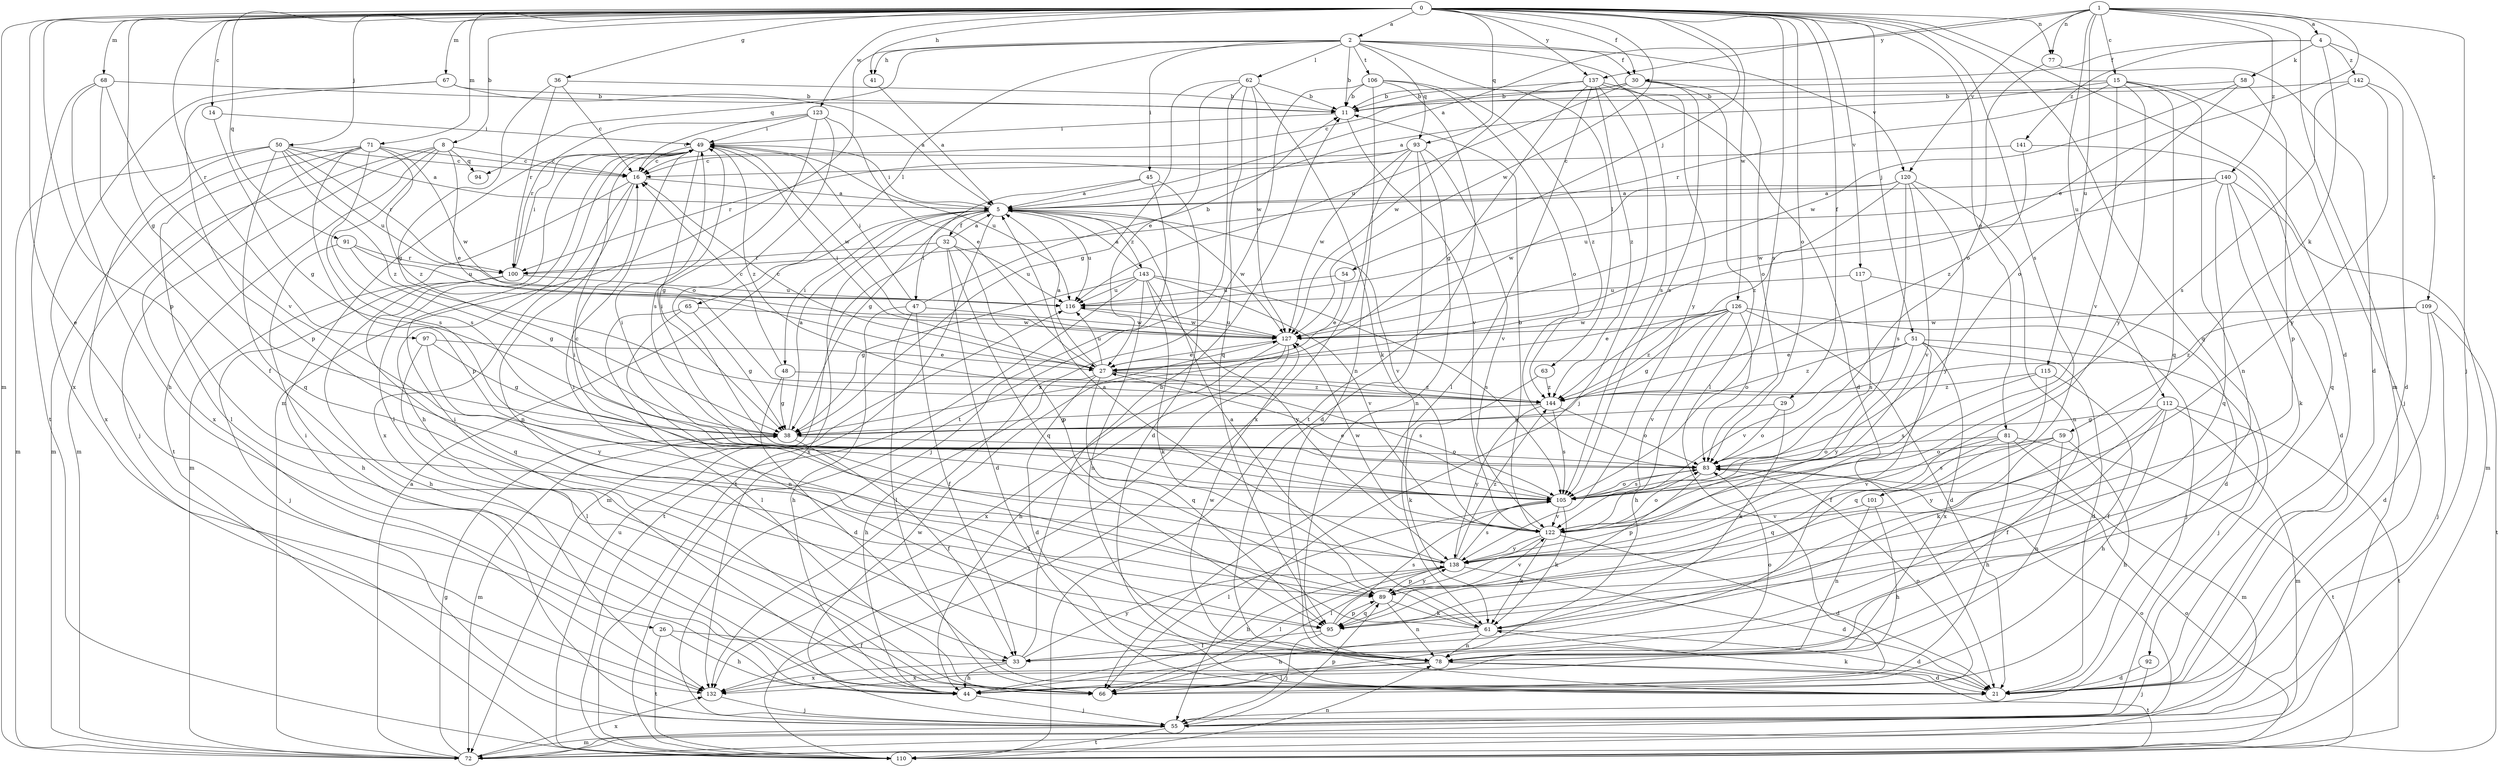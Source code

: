 strict digraph  {
0;
1;
2;
4;
5;
8;
11;
14;
15;
16;
21;
26;
27;
29;
30;
32;
33;
36;
38;
41;
44;
45;
47;
48;
49;
50;
51;
54;
55;
58;
59;
61;
62;
63;
65;
66;
67;
68;
71;
72;
77;
78;
81;
83;
89;
91;
92;
93;
94;
95;
97;
100;
101;
105;
106;
109;
110;
112;
115;
116;
117;
120;
122;
123;
126;
127;
132;
137;
138;
140;
141;
142;
143;
144;
0 -> 2  [label=a];
0 -> 8  [label=b];
0 -> 14  [label=c];
0 -> 21  [label=d];
0 -> 26  [label=e];
0 -> 29  [label=f];
0 -> 30  [label=f];
0 -> 36  [label=g];
0 -> 38  [label=g];
0 -> 41  [label=h];
0 -> 50  [label=j];
0 -> 51  [label=j];
0 -> 54  [label=j];
0 -> 67  [label=m];
0 -> 68  [label=m];
0 -> 71  [label=m];
0 -> 72  [label=m];
0 -> 77  [label=n];
0 -> 81  [label=o];
0 -> 83  [label=o];
0 -> 89  [label=p];
0 -> 91  [label=q];
0 -> 92  [label=q];
0 -> 93  [label=q];
0 -> 97  [label=r];
0 -> 101  [label=s];
0 -> 105  [label=s];
0 -> 117  [label=v];
0 -> 123  [label=w];
0 -> 126  [label=w];
0 -> 127  [label=w];
0 -> 137  [label=y];
1 -> 4  [label=a];
1 -> 5  [label=a];
1 -> 15  [label=c];
1 -> 27  [label=e];
1 -> 55  [label=j];
1 -> 72  [label=m];
1 -> 77  [label=n];
1 -> 112  [label=u];
1 -> 115  [label=u];
1 -> 120  [label=v];
1 -> 137  [label=y];
1 -> 140  [label=z];
2 -> 11  [label=b];
2 -> 30  [label=f];
2 -> 41  [label=h];
2 -> 45  [label=i];
2 -> 62  [label=l];
2 -> 63  [label=l];
2 -> 65  [label=l];
2 -> 72  [label=m];
2 -> 93  [label=q];
2 -> 94  [label=q];
2 -> 106  [label=t];
2 -> 120  [label=v];
2 -> 138  [label=y];
4 -> 30  [label=f];
4 -> 58  [label=k];
4 -> 59  [label=k];
4 -> 109  [label=t];
4 -> 141  [label=z];
4 -> 142  [label=z];
5 -> 32  [label=f];
5 -> 47  [label=i];
5 -> 48  [label=i];
5 -> 49  [label=i];
5 -> 110  [label=t];
5 -> 116  [label=u];
5 -> 122  [label=v];
5 -> 127  [label=w];
5 -> 132  [label=x];
5 -> 143  [label=z];
8 -> 16  [label=c];
8 -> 27  [label=e];
8 -> 55  [label=j];
8 -> 72  [label=m];
8 -> 94  [label=q];
8 -> 105  [label=s];
8 -> 110  [label=t];
11 -> 49  [label=i];
11 -> 122  [label=v];
14 -> 38  [label=g];
14 -> 49  [label=i];
15 -> 5  [label=a];
15 -> 11  [label=b];
15 -> 55  [label=j];
15 -> 78  [label=n];
15 -> 95  [label=q];
15 -> 100  [label=r];
15 -> 122  [label=v];
15 -> 138  [label=y];
16 -> 5  [label=a];
16 -> 72  [label=m];
16 -> 78  [label=n];
16 -> 132  [label=x];
21 -> 61  [label=k];
26 -> 33  [label=f];
26 -> 44  [label=h];
26 -> 110  [label=t];
27 -> 5  [label=a];
27 -> 16  [label=c];
27 -> 21  [label=d];
27 -> 44  [label=h];
27 -> 49  [label=i];
27 -> 95  [label=q];
27 -> 105  [label=s];
27 -> 116  [label=u];
27 -> 144  [label=z];
29 -> 38  [label=g];
29 -> 61  [label=k];
29 -> 83  [label=o];
30 -> 11  [label=b];
30 -> 16  [label=c];
30 -> 66  [label=l];
30 -> 83  [label=o];
30 -> 105  [label=s];
30 -> 116  [label=u];
32 -> 5  [label=a];
32 -> 21  [label=d];
32 -> 72  [label=m];
32 -> 89  [label=p];
32 -> 95  [label=q];
32 -> 100  [label=r];
32 -> 116  [label=u];
33 -> 11  [label=b];
33 -> 44  [label=h];
33 -> 132  [label=x];
33 -> 138  [label=y];
36 -> 11  [label=b];
36 -> 16  [label=c];
36 -> 38  [label=g];
36 -> 100  [label=r];
38 -> 5  [label=a];
38 -> 33  [label=f];
38 -> 72  [label=m];
38 -> 83  [label=o];
41 -> 5  [label=a];
44 -> 55  [label=j];
45 -> 5  [label=a];
45 -> 21  [label=d];
45 -> 38  [label=g];
45 -> 55  [label=j];
47 -> 11  [label=b];
47 -> 33  [label=f];
47 -> 44  [label=h];
47 -> 49  [label=i];
47 -> 66  [label=l];
47 -> 127  [label=w];
48 -> 16  [label=c];
48 -> 21  [label=d];
48 -> 38  [label=g];
48 -> 144  [label=z];
49 -> 16  [label=c];
49 -> 38  [label=g];
49 -> 44  [label=h];
49 -> 66  [label=l];
49 -> 116  [label=u];
49 -> 127  [label=w];
49 -> 144  [label=z];
50 -> 5  [label=a];
50 -> 16  [label=c];
50 -> 72  [label=m];
50 -> 95  [label=q];
50 -> 100  [label=r];
50 -> 116  [label=u];
50 -> 132  [label=x];
50 -> 144  [label=z];
51 -> 21  [label=d];
51 -> 27  [label=e];
51 -> 33  [label=f];
51 -> 55  [label=j];
51 -> 122  [label=v];
51 -> 132  [label=x];
51 -> 138  [label=y];
51 -> 144  [label=z];
54 -> 27  [label=e];
54 -> 116  [label=u];
55 -> 49  [label=i];
55 -> 72  [label=m];
55 -> 89  [label=p];
55 -> 110  [label=t];
55 -> 127  [label=w];
58 -> 11  [label=b];
58 -> 83  [label=o];
58 -> 89  [label=p];
58 -> 127  [label=w];
59 -> 44  [label=h];
59 -> 78  [label=n];
59 -> 83  [label=o];
59 -> 105  [label=s];
59 -> 138  [label=y];
61 -> 5  [label=a];
61 -> 21  [label=d];
61 -> 44  [label=h];
61 -> 49  [label=i];
61 -> 78  [label=n];
62 -> 11  [label=b];
62 -> 27  [label=e];
62 -> 38  [label=g];
62 -> 61  [label=k];
62 -> 95  [label=q];
62 -> 110  [label=t];
62 -> 127  [label=w];
63 -> 61  [label=k];
63 -> 144  [label=z];
65 -> 38  [label=g];
65 -> 66  [label=l];
65 -> 78  [label=n];
65 -> 127  [label=w];
66 -> 49  [label=i];
66 -> 83  [label=o];
67 -> 5  [label=a];
67 -> 11  [label=b];
67 -> 89  [label=p];
67 -> 132  [label=x];
68 -> 11  [label=b];
68 -> 33  [label=f];
68 -> 44  [label=h];
68 -> 110  [label=t];
68 -> 122  [label=v];
71 -> 16  [label=c];
71 -> 66  [label=l];
71 -> 72  [label=m];
71 -> 89  [label=p];
71 -> 105  [label=s];
71 -> 127  [label=w];
71 -> 132  [label=x];
71 -> 144  [label=z];
72 -> 5  [label=a];
72 -> 38  [label=g];
72 -> 83  [label=o];
72 -> 132  [label=x];
77 -> 21  [label=d];
77 -> 83  [label=o];
78 -> 21  [label=d];
78 -> 66  [label=l];
78 -> 83  [label=o];
78 -> 110  [label=t];
78 -> 127  [label=w];
78 -> 132  [label=x];
81 -> 44  [label=h];
81 -> 72  [label=m];
81 -> 83  [label=o];
81 -> 95  [label=q];
81 -> 110  [label=t];
81 -> 122  [label=v];
83 -> 49  [label=i];
83 -> 89  [label=p];
83 -> 105  [label=s];
89 -> 61  [label=k];
89 -> 78  [label=n];
89 -> 95  [label=q];
89 -> 122  [label=v];
89 -> 138  [label=y];
91 -> 38  [label=g];
91 -> 44  [label=h];
91 -> 100  [label=r];
91 -> 116  [label=u];
92 -> 21  [label=d];
92 -> 55  [label=j];
93 -> 16  [label=c];
93 -> 21  [label=d];
93 -> 78  [label=n];
93 -> 100  [label=r];
93 -> 122  [label=v];
93 -> 127  [label=w];
93 -> 132  [label=x];
95 -> 33  [label=f];
95 -> 55  [label=j];
95 -> 89  [label=p];
95 -> 105  [label=s];
97 -> 27  [label=e];
97 -> 38  [label=g];
97 -> 66  [label=l];
97 -> 138  [label=y];
100 -> 44  [label=h];
100 -> 49  [label=i];
100 -> 55  [label=j];
100 -> 95  [label=q];
100 -> 116  [label=u];
101 -> 44  [label=h];
101 -> 78  [label=n];
101 -> 122  [label=v];
105 -> 16  [label=c];
105 -> 27  [label=e];
105 -> 49  [label=i];
105 -> 61  [label=k];
105 -> 66  [label=l];
105 -> 83  [label=o];
105 -> 122  [label=v];
106 -> 11  [label=b];
106 -> 78  [label=n];
106 -> 83  [label=o];
106 -> 110  [label=t];
106 -> 132  [label=x];
106 -> 144  [label=z];
109 -> 21  [label=d];
109 -> 55  [label=j];
109 -> 110  [label=t];
109 -> 127  [label=w];
109 -> 144  [label=z];
110 -> 78  [label=n];
110 -> 83  [label=o];
110 -> 116  [label=u];
112 -> 33  [label=f];
112 -> 38  [label=g];
112 -> 44  [label=h];
112 -> 61  [label=k];
112 -> 72  [label=m];
112 -> 110  [label=t];
115 -> 33  [label=f];
115 -> 95  [label=q];
115 -> 105  [label=s];
115 -> 144  [label=z];
116 -> 127  [label=w];
117 -> 21  [label=d];
117 -> 105  [label=s];
117 -> 116  [label=u];
120 -> 5  [label=a];
120 -> 78  [label=n];
120 -> 105  [label=s];
120 -> 122  [label=v];
120 -> 127  [label=w];
120 -> 138  [label=y];
120 -> 144  [label=z];
122 -> 11  [label=b];
122 -> 21  [label=d];
122 -> 61  [label=k];
122 -> 66  [label=l];
122 -> 83  [label=o];
122 -> 127  [label=w];
122 -> 138  [label=y];
123 -> 16  [label=c];
123 -> 27  [label=e];
123 -> 49  [label=i];
123 -> 83  [label=o];
123 -> 100  [label=r];
123 -> 105  [label=s];
126 -> 21  [label=d];
126 -> 27  [label=e];
126 -> 38  [label=g];
126 -> 44  [label=h];
126 -> 55  [label=j];
126 -> 83  [label=o];
126 -> 122  [label=v];
126 -> 127  [label=w];
126 -> 144  [label=z];
127 -> 27  [label=e];
127 -> 44  [label=h];
127 -> 110  [label=t];
127 -> 116  [label=u];
127 -> 132  [label=x];
132 -> 55  [label=j];
137 -> 11  [label=b];
137 -> 21  [label=d];
137 -> 38  [label=g];
137 -> 55  [label=j];
137 -> 66  [label=l];
137 -> 105  [label=s];
137 -> 127  [label=w];
137 -> 144  [label=z];
138 -> 5  [label=a];
138 -> 21  [label=d];
138 -> 44  [label=h];
138 -> 49  [label=i];
138 -> 66  [label=l];
138 -> 89  [label=p];
138 -> 105  [label=s];
138 -> 144  [label=z];
140 -> 5  [label=a];
140 -> 21  [label=d];
140 -> 61  [label=k];
140 -> 72  [label=m];
140 -> 95  [label=q];
140 -> 116  [label=u];
140 -> 127  [label=w];
141 -> 16  [label=c];
141 -> 95  [label=q];
141 -> 144  [label=z];
142 -> 11  [label=b];
142 -> 21  [label=d];
142 -> 105  [label=s];
142 -> 138  [label=y];
143 -> 5  [label=a];
143 -> 38  [label=g];
143 -> 61  [label=k];
143 -> 78  [label=n];
143 -> 105  [label=s];
143 -> 110  [label=t];
143 -> 116  [label=u];
143 -> 122  [label=v];
143 -> 138  [label=y];
144 -> 38  [label=g];
144 -> 83  [label=o];
144 -> 105  [label=s];
144 -> 138  [label=y];
}
